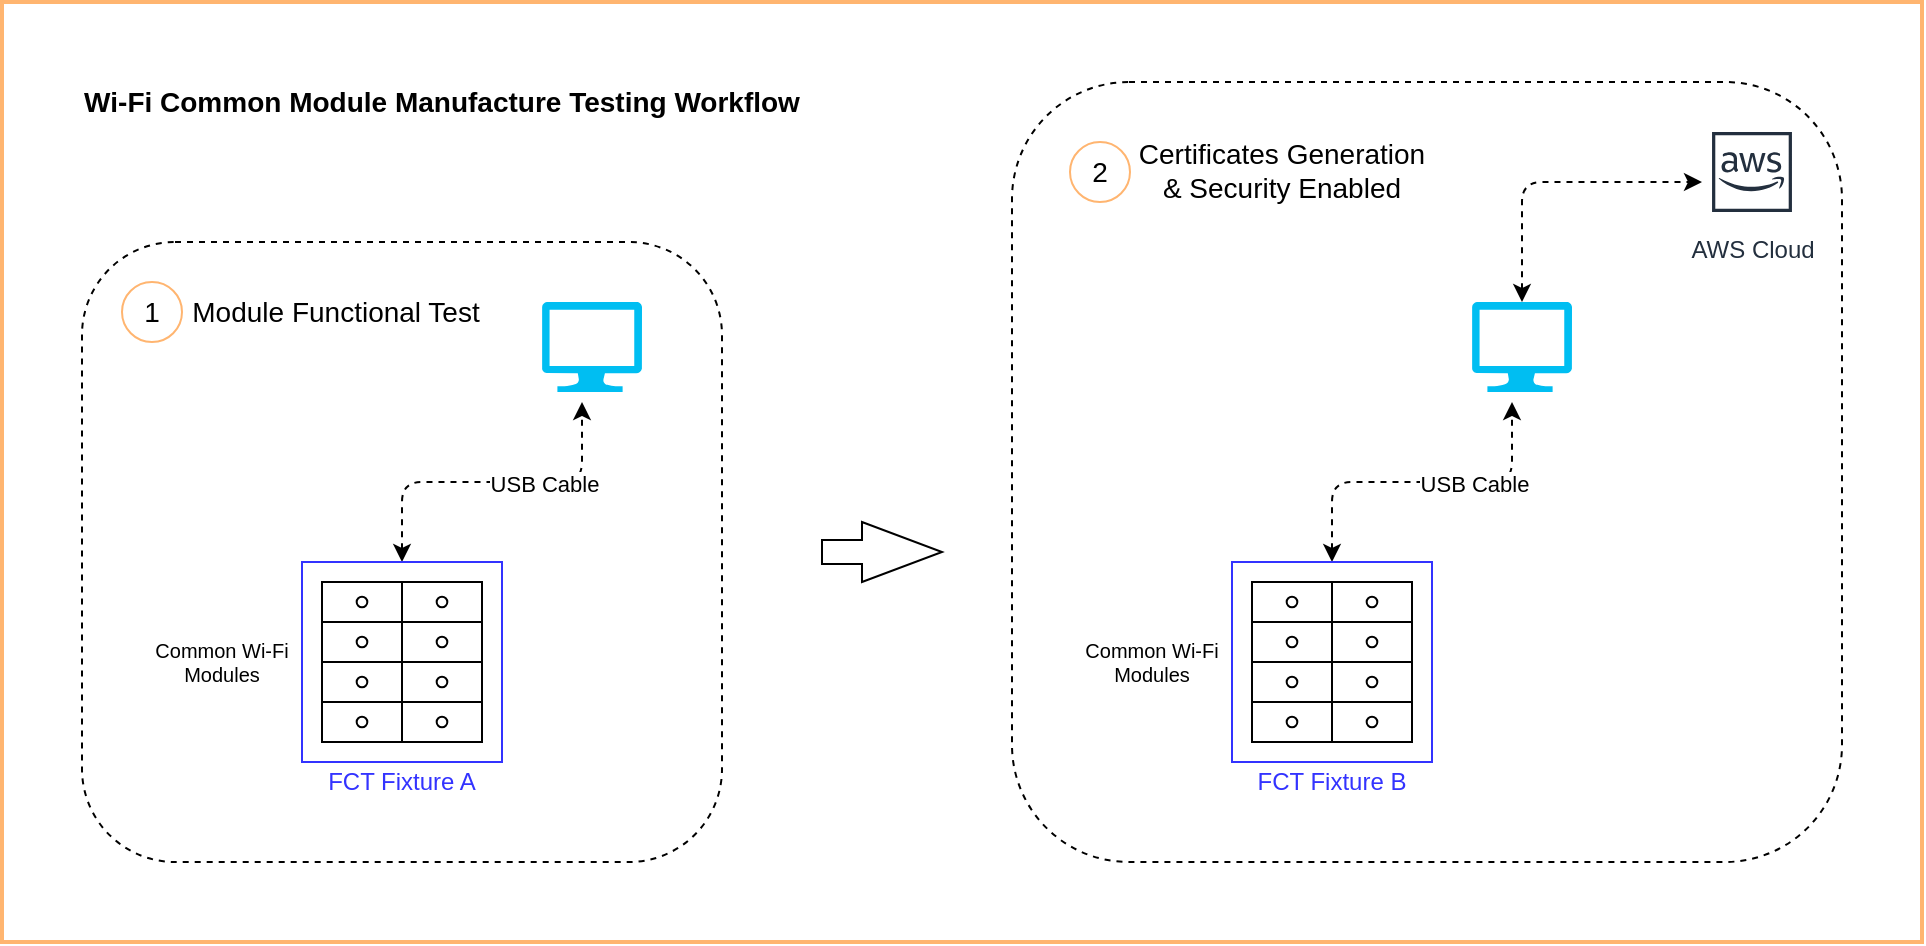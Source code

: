 <mxfile version="13.10.3" type="github"><diagram id="2qjAtyFo6YwqxPOEbIKh" name="Page-1"><mxGraphModel dx="1458" dy="941" grid="1" gridSize="10" guides="1" tooltips="1" connect="1" arrows="1" fold="1" page="1" pageScale="1" pageWidth="1169" pageHeight="1654" math="0" shadow="0"><root><mxCell id="0"/><mxCell id="1" parent="0"/><mxCell id="-gAETM037NJfp5qsJ-lj-37" value="" style="rounded=0;whiteSpace=wrap;html=1;fillColor=none;fontSize=14;fontColor=#000000;strokeColor=#FFB570;strokeWidth=2;" vertex="1" parent="1"><mxGeometry x="80" y="40" width="960" height="470" as="geometry"/></mxCell><mxCell id="-gAETM037NJfp5qsJ-lj-33" value="" style="rounded=1;whiteSpace=wrap;html=1;fillColor=none;fontSize=10;dashed=1;" vertex="1" parent="1"><mxGeometry x="585" y="80" width="415" height="390" as="geometry"/></mxCell><mxCell id="-gAETM037NJfp5qsJ-lj-22" value="" style="rounded=1;whiteSpace=wrap;html=1;fillColor=none;fontSize=10;dashed=1;" vertex="1" parent="1"><mxGeometry x="120" y="160" width="320" height="310" as="geometry"/></mxCell><mxCell id="-gAETM037NJfp5qsJ-lj-1" value="1" style="ellipse;whiteSpace=wrap;html=1;aspect=fixed;strokeColor=#FFB570;fontSize=14;" vertex="1" parent="1"><mxGeometry x="140" y="180" width="30" height="30" as="geometry"/></mxCell><mxCell id="-gAETM037NJfp5qsJ-lj-3" value="" style="pointerEvents=1;verticalLabelPosition=bottom;shadow=0;dashed=0;align=center;html=1;verticalAlign=top;shape=mxgraph.electrical.miscellaneous.terminal_board" vertex="1" parent="1"><mxGeometry x="240" y="330" width="40" height="80" as="geometry"/></mxCell><mxCell id="-gAETM037NJfp5qsJ-lj-4" value="" style="pointerEvents=1;verticalLabelPosition=bottom;shadow=0;dashed=0;align=center;html=1;verticalAlign=top;shape=mxgraph.electrical.miscellaneous.terminal_board" vertex="1" parent="1"><mxGeometry x="280" y="330" width="40" height="80" as="geometry"/></mxCell><mxCell id="-gAETM037NJfp5qsJ-lj-5" value="" style="endArrow=classic;html=1;dashed=1;edgeStyle=orthogonalEdgeStyle;exitX=0.5;exitY=0;exitDx=0;exitDy=0;startArrow=classic;" edge="1" parent="1" source="-gAETM037NJfp5qsJ-lj-8"><mxGeometry width="50" height="50" relative="1" as="geometry"><mxPoint x="280" y="305" as="sourcePoint"/><mxPoint x="370" y="240" as="targetPoint"/><Array as="points"><mxPoint x="280" y="280"/><mxPoint x="370" y="280"/></Array></mxGeometry></mxCell><mxCell id="-gAETM037NJfp5qsJ-lj-13" value="USB Cable" style="edgeLabel;html=1;align=center;verticalAlign=middle;resizable=0;points=[];" vertex="1" connectable="0" parent="-gAETM037NJfp5qsJ-lj-5"><mxGeometry x="0.308" y="-1" relative="1" as="geometry"><mxPoint as="offset"/></mxGeometry></mxCell><mxCell id="-gAETM037NJfp5qsJ-lj-8" value="" style="whiteSpace=wrap;html=1;aspect=fixed;fillColor=none;strokeColor=#3333FF;" vertex="1" parent="1"><mxGeometry x="230" y="320" width="100" height="100" as="geometry"/></mxCell><mxCell id="-gAETM037NJfp5qsJ-lj-9" value="" style="verticalLabelPosition=bottom;html=1;verticalAlign=top;align=center;strokeColor=none;fillColor=#00BEF2;shape=mxgraph.azure.computer;pointerEvents=1;" vertex="1" parent="1"><mxGeometry x="350" y="190" width="50" height="45" as="geometry"/></mxCell><mxCell id="-gAETM037NJfp5qsJ-lj-10" value="FCT Fixture A" style="text;html=1;strokeColor=none;fillColor=none;align=center;verticalAlign=middle;whiteSpace=wrap;rounded=0;fontColor=#3333FF;" vertex="1" parent="1"><mxGeometry x="240" y="420" width="80" height="20" as="geometry"/></mxCell><mxCell id="-gAETM037NJfp5qsJ-lj-12" value="Common Wi-Fi Modules" style="text;html=1;strokeColor=none;fillColor=none;align=center;verticalAlign=middle;whiteSpace=wrap;rounded=0;fontSize=10;" vertex="1" parent="1"><mxGeometry x="140" y="360" width="100" height="20" as="geometry"/></mxCell><mxCell id="-gAETM037NJfp5qsJ-lj-18" value="AWS Cloud" style="outlineConnect=0;fontColor=#232F3E;gradientColor=none;strokeColor=#232F3E;fillColor=#ffffff;dashed=0;verticalLabelPosition=bottom;verticalAlign=top;align=center;html=1;fontSize=12;fontStyle=0;aspect=fixed;shape=mxgraph.aws4.resourceIcon;resIcon=mxgraph.aws4.aws_cloud;" vertex="1" parent="1"><mxGeometry x="930" y="100" width="50" height="50" as="geometry"/></mxCell><mxCell id="-gAETM037NJfp5qsJ-lj-19" value="" style="endArrow=classic;html=1;dashed=1;edgeStyle=orthogonalEdgeStyle;exitX=0.5;exitY=0;exitDx=0;exitDy=0;startArrow=classic;" edge="1" parent="1"><mxGeometry width="50" height="50" relative="1" as="geometry"><mxPoint x="840" y="190" as="sourcePoint"/><mxPoint x="930" y="130" as="targetPoint"/><Array as="points"><mxPoint x="840" y="130"/><mxPoint x="930" y="130"/></Array></mxGeometry></mxCell><mxCell id="-gAETM037NJfp5qsJ-lj-23" value="" style="html=1;shadow=0;dashed=0;align=center;verticalAlign=middle;shape=mxgraph.arrows2.arrow;dy=0.6;dx=40;notch=0;strokeColor=#000000;fillColor=none;fontSize=10;fontColor=#000000;" vertex="1" parent="1"><mxGeometry x="490" y="300" width="60" height="30" as="geometry"/></mxCell><mxCell id="-gAETM037NJfp5qsJ-lj-24" value="2" style="ellipse;whiteSpace=wrap;html=1;aspect=fixed;strokeColor=#FFB570;fontSize=14;" vertex="1" parent="1"><mxGeometry x="614" y="110" width="30" height="30" as="geometry"/></mxCell><mxCell id="-gAETM037NJfp5qsJ-lj-25" value="" style="pointerEvents=1;verticalLabelPosition=bottom;shadow=0;dashed=0;align=center;html=1;verticalAlign=top;shape=mxgraph.electrical.miscellaneous.terminal_board" vertex="1" parent="1"><mxGeometry x="705" y="330" width="40" height="80" as="geometry"/></mxCell><mxCell id="-gAETM037NJfp5qsJ-lj-26" value="" style="pointerEvents=1;verticalLabelPosition=bottom;shadow=0;dashed=0;align=center;html=1;verticalAlign=top;shape=mxgraph.electrical.miscellaneous.terminal_board" vertex="1" parent="1"><mxGeometry x="745" y="330" width="40" height="80" as="geometry"/></mxCell><mxCell id="-gAETM037NJfp5qsJ-lj-27" value="" style="endArrow=classic;html=1;dashed=1;edgeStyle=orthogonalEdgeStyle;exitX=0.5;exitY=0;exitDx=0;exitDy=0;startArrow=classic;" edge="1" parent="1" source="-gAETM037NJfp5qsJ-lj-29"><mxGeometry width="50" height="50" relative="1" as="geometry"><mxPoint x="745" y="305" as="sourcePoint"/><mxPoint x="835" y="240" as="targetPoint"/><Array as="points"><mxPoint x="745" y="280"/><mxPoint x="835" y="280"/></Array></mxGeometry></mxCell><mxCell id="-gAETM037NJfp5qsJ-lj-28" value="USB Cable" style="edgeLabel;html=1;align=center;verticalAlign=middle;resizable=0;points=[];" vertex="1" connectable="0" parent="-gAETM037NJfp5qsJ-lj-27"><mxGeometry x="0.308" y="-1" relative="1" as="geometry"><mxPoint as="offset"/></mxGeometry></mxCell><mxCell id="-gAETM037NJfp5qsJ-lj-29" value="" style="whiteSpace=wrap;html=1;aspect=fixed;fillColor=none;strokeColor=#3333FF;" vertex="1" parent="1"><mxGeometry x="695" y="320" width="100" height="100" as="geometry"/></mxCell><mxCell id="-gAETM037NJfp5qsJ-lj-30" value="" style="verticalLabelPosition=bottom;html=1;verticalAlign=top;align=center;strokeColor=none;fillColor=#00BEF2;shape=mxgraph.azure.computer;pointerEvents=1;" vertex="1" parent="1"><mxGeometry x="815" y="190" width="50" height="45" as="geometry"/></mxCell><mxCell id="-gAETM037NJfp5qsJ-lj-31" value="FCT Fixture B" style="text;html=1;strokeColor=none;fillColor=none;align=center;verticalAlign=middle;whiteSpace=wrap;rounded=0;fontColor=#3333FF;" vertex="1" parent="1"><mxGeometry x="705" y="420" width="80" height="20" as="geometry"/></mxCell><mxCell id="-gAETM037NJfp5qsJ-lj-32" value="Common Wi-Fi Modules" style="text;html=1;strokeColor=none;fillColor=none;align=center;verticalAlign=middle;whiteSpace=wrap;rounded=0;fontSize=10;" vertex="1" parent="1"><mxGeometry x="605" y="360" width="100" height="20" as="geometry"/></mxCell><mxCell id="-gAETM037NJfp5qsJ-lj-35" value="Module Functional Test" style="text;html=1;strokeColor=none;fillColor=none;align=center;verticalAlign=middle;whiteSpace=wrap;rounded=0;fontSize=14;" vertex="1" parent="1"><mxGeometry x="172" y="185" width="150" height="20" as="geometry"/></mxCell><mxCell id="-gAETM037NJfp5qsJ-lj-36" value="Certificates Generation&lt;br&gt;&amp;amp; Security Enabled" style="text;html=1;strokeColor=none;fillColor=none;align=center;verticalAlign=middle;whiteSpace=wrap;rounded=0;fontSize=14;" vertex="1" parent="1"><mxGeometry x="645" y="114" width="150" height="20" as="geometry"/></mxCell><mxCell id="-gAETM037NJfp5qsJ-lj-39" value="Wi-Fi Common Module Manufacture Testing Workflow" style="text;html=1;strokeColor=none;fillColor=none;align=center;verticalAlign=middle;whiteSpace=wrap;rounded=0;fontSize=14;fontStyle=1" vertex="1" parent="1"><mxGeometry x="120" y="80" width="360" height="20" as="geometry"/></mxCell></root></mxGraphModel></diagram></mxfile>